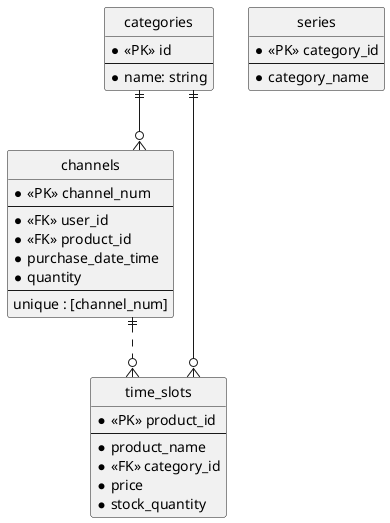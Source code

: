  @startuml test
 hide circle
 skinparam linetype ortho

 entity categories {
    ' * 表示修飾子は必須属性を表します。 空白を1文字後ろに入れることで、強調{**}と解釈されることを防ぐと良いでしょう:
     * <<PK>> id
     --
     * name: string
 }

 entity channels {
     * <<PK>> channel_num
     --
     * <<FK>> user_id
     * <<FK>> product_id
     * purchase_date_time
     * quantity
     --
     unique : [channel_num]
 }

 entity time_slots {
     * <<PK>> product_id
     --
     * product_name
     * <<FK>> category_id
     * price
     * stock_quantity
 }

 entity series {
     * <<PK>> category_id
     --
     * category_name
 }

 categories ||--o{ channels
 channels ||..o{ time_slots
 categories ||--o{ time_slots
 @enduml
